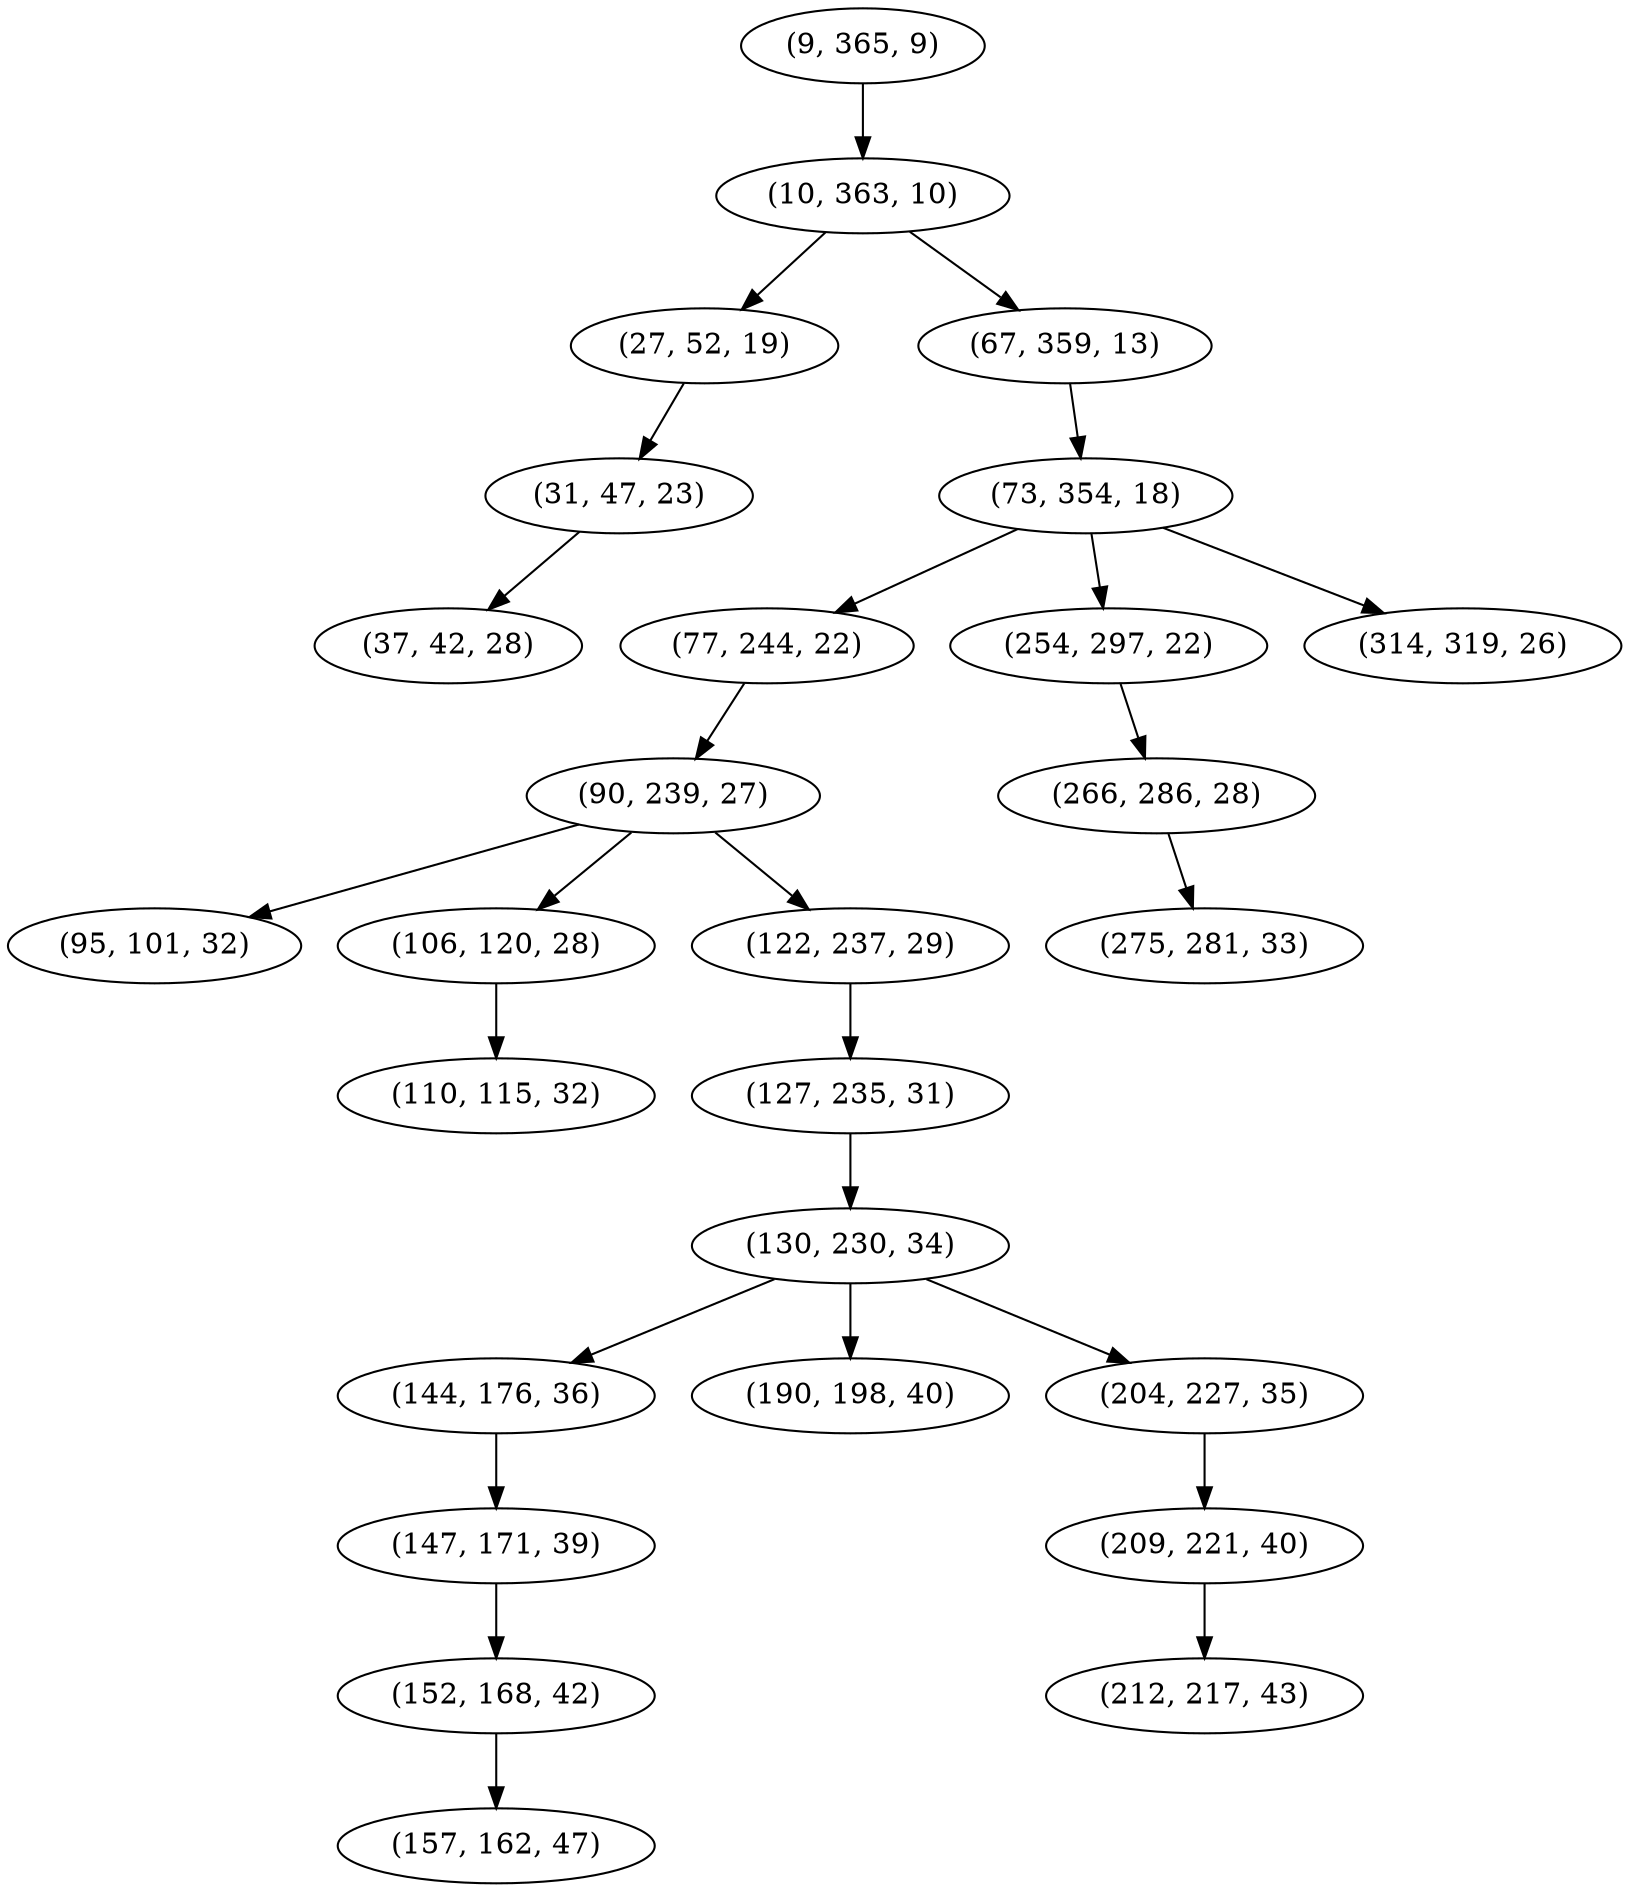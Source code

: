 digraph tree {
    "(9, 365, 9)";
    "(10, 363, 10)";
    "(27, 52, 19)";
    "(31, 47, 23)";
    "(37, 42, 28)";
    "(67, 359, 13)";
    "(73, 354, 18)";
    "(77, 244, 22)";
    "(90, 239, 27)";
    "(95, 101, 32)";
    "(106, 120, 28)";
    "(110, 115, 32)";
    "(122, 237, 29)";
    "(127, 235, 31)";
    "(130, 230, 34)";
    "(144, 176, 36)";
    "(147, 171, 39)";
    "(152, 168, 42)";
    "(157, 162, 47)";
    "(190, 198, 40)";
    "(204, 227, 35)";
    "(209, 221, 40)";
    "(212, 217, 43)";
    "(254, 297, 22)";
    "(266, 286, 28)";
    "(275, 281, 33)";
    "(314, 319, 26)";
    "(9, 365, 9)" -> "(10, 363, 10)";
    "(10, 363, 10)" -> "(27, 52, 19)";
    "(10, 363, 10)" -> "(67, 359, 13)";
    "(27, 52, 19)" -> "(31, 47, 23)";
    "(31, 47, 23)" -> "(37, 42, 28)";
    "(67, 359, 13)" -> "(73, 354, 18)";
    "(73, 354, 18)" -> "(77, 244, 22)";
    "(73, 354, 18)" -> "(254, 297, 22)";
    "(73, 354, 18)" -> "(314, 319, 26)";
    "(77, 244, 22)" -> "(90, 239, 27)";
    "(90, 239, 27)" -> "(95, 101, 32)";
    "(90, 239, 27)" -> "(106, 120, 28)";
    "(90, 239, 27)" -> "(122, 237, 29)";
    "(106, 120, 28)" -> "(110, 115, 32)";
    "(122, 237, 29)" -> "(127, 235, 31)";
    "(127, 235, 31)" -> "(130, 230, 34)";
    "(130, 230, 34)" -> "(144, 176, 36)";
    "(130, 230, 34)" -> "(190, 198, 40)";
    "(130, 230, 34)" -> "(204, 227, 35)";
    "(144, 176, 36)" -> "(147, 171, 39)";
    "(147, 171, 39)" -> "(152, 168, 42)";
    "(152, 168, 42)" -> "(157, 162, 47)";
    "(204, 227, 35)" -> "(209, 221, 40)";
    "(209, 221, 40)" -> "(212, 217, 43)";
    "(254, 297, 22)" -> "(266, 286, 28)";
    "(266, 286, 28)" -> "(275, 281, 33)";
}
